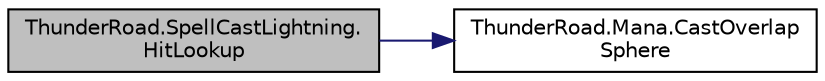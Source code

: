 digraph "ThunderRoad.SpellCastLightning.HitLookup"
{
 // LATEX_PDF_SIZE
  edge [fontname="Helvetica",fontsize="10",labelfontname="Helvetica",labelfontsize="10"];
  node [fontname="Helvetica",fontsize="10",shape=record];
  rankdir="LR";
  Node1 [label="ThunderRoad.SpellCastLightning.\lHitLookup",height=0.2,width=0.4,color="black", fillcolor="grey75", style="filled", fontcolor="black",tooltip="Hits the lookup."];
  Node1 -> Node2 [color="midnightblue",fontsize="10",style="solid",fontname="Helvetica"];
  Node2 [label="ThunderRoad.Mana.CastOverlap\lSphere",height=0.2,width=0.4,color="black", fillcolor="white", style="filled",URL="$class_thunder_road_1_1_mana.html#a1d9512a9122396464fb0bb7cb96dfaeb",tooltip="Casts the overlap sphere."];
}
